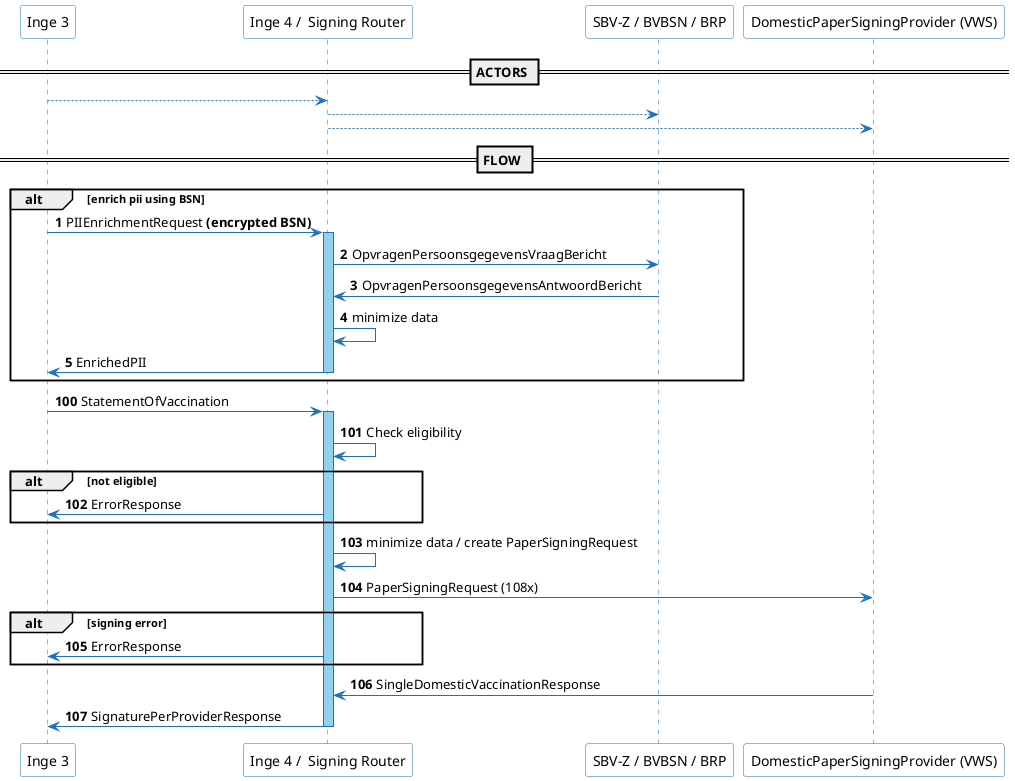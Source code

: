 @startuml
' Training by Ben Peachy
' https://plantuml.com/sequence-diagram
' Manual: https://plantuml-documentation.readthedocs.io/en/latest/index.html
' QA: https://forum.plantuml.net/
' Use Plantuml for pycharm
' Rendering:
' Plattext.com
' http://www.plantuml.com/plantuml/
' Alle shapes: https://plantuml.com/deployment-diagram
' Shared methods or skinparams / includes: https://plantuml.com/preprocessing#393335a6fd28a804
' Messages in this UML scheme are shown in openapi.yaml

skinparam {

    ' True for "uncertain things" protip by Ben
    Handwritten false
    Monochrome false
    shadowing false

    ' "Comic Sans MS"
    defaultFontName RijksoverheidSansWebText

    boundary {
        BorderColor #1D71B8
        BackgroundColor #white
    }

    database {
        BorderColor #1D71B8
        BackgroundColor #white
    }

    NoteBorderColor #CC0

    sequence {
        arrowColor #1D71B8

        boxBorderColor none
        boxBackgroundColor #EEE

        actor {
            BorderColor #5715CC
            BackgroundColor white
        }


        participant {
            BorderColor #1D71B8
            BackgroundColor #white
        }

        lifeLine {
            BorderColor #1D71B8
            BackgroundColor #92D2EF
        }
    }
}

participant "Inge 3" as inge3
participant "Inge 4 /  Signing Router" as inge4
participant "SBV-Z / BVBSN / BRP" as sbvz
participant "DomesticPaperSigningProvider (VWS)" as provider


== ACTORS ==

inge3 --> inge4
inge4 --> sbvz
inge4 --> provider

== FLOW ==

autonumber

alt enrich pii using BSN
    inge3 -> inge4: PIIEnrichmentRequest **(encrypted BSN)**
    activate inge4
        inge4 -> sbvz : OpvragenPersoonsgegevensVraagBericht
        sbvz -> inge4 : OpvragenPersoonsgegevensAntwoordBericht
        inge4 -> inge4 : minimize data
        inge4 -> inge3 : EnrichedPII
    deactivate inge4
end alt


autonumber 100

inge3 -> inge4 : StatementOfVaccination
activate inge4
    inge4 -> inge4 : Check eligibility
    alt not eligible
       inge4 -> inge3 : ErrorResponse
    end alt
    inge4 -> inge4 : minimize data / create PaperSigningRequest
    inge4 -> provider : PaperSigningRequest (108x)
    alt signing error
        inge4 -> inge3 : ErrorResponse
    end alt
    provider -> inge4: SingleDomesticVaccinationResponse

    inge4 -> inge3: SignaturePerProviderResponse
deactivate inge4

@enduml
